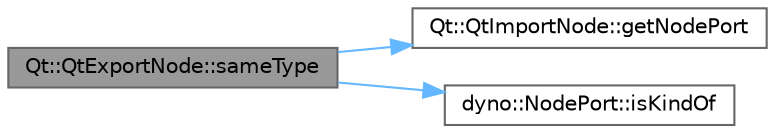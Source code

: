 digraph "Qt::QtExportNode::sameType"
{
 // LATEX_PDF_SIZE
  bgcolor="transparent";
  edge [fontname=Helvetica,fontsize=10,labelfontname=Helvetica,labelfontsize=10];
  node [fontname=Helvetica,fontsize=10,shape=box,height=0.2,width=0.4];
  rankdir="LR";
  Node1 [id="Node000001",label="Qt::QtExportNode::sameType",height=0.2,width=0.4,color="gray40", fillcolor="grey60", style="filled", fontcolor="black",tooltip=" "];
  Node1 -> Node2 [id="edge1_Node000001_Node000002",color="steelblue1",style="solid",tooltip=" "];
  Node2 [id="Node000002",label="Qt::QtImportNode::getNodePort",height=0.2,width=0.4,color="grey40", fillcolor="white", style="filled",URL="$class_qt_1_1_qt_import_node.html#a6125c52020860e17880370ea353e5221",tooltip=" "];
  Node1 -> Node3 [id="edge2_Node000001_Node000003",color="steelblue1",style="solid",tooltip=" "];
  Node3 [id="Node000003",label="dyno::NodePort::isKindOf",height=0.2,width=0.4,color="grey40", fillcolor="white", style="filled",URL="$classdyno_1_1_node_port.html#ab95fc4b840496d20463acdbadea9826b",tooltip=" "];
}
